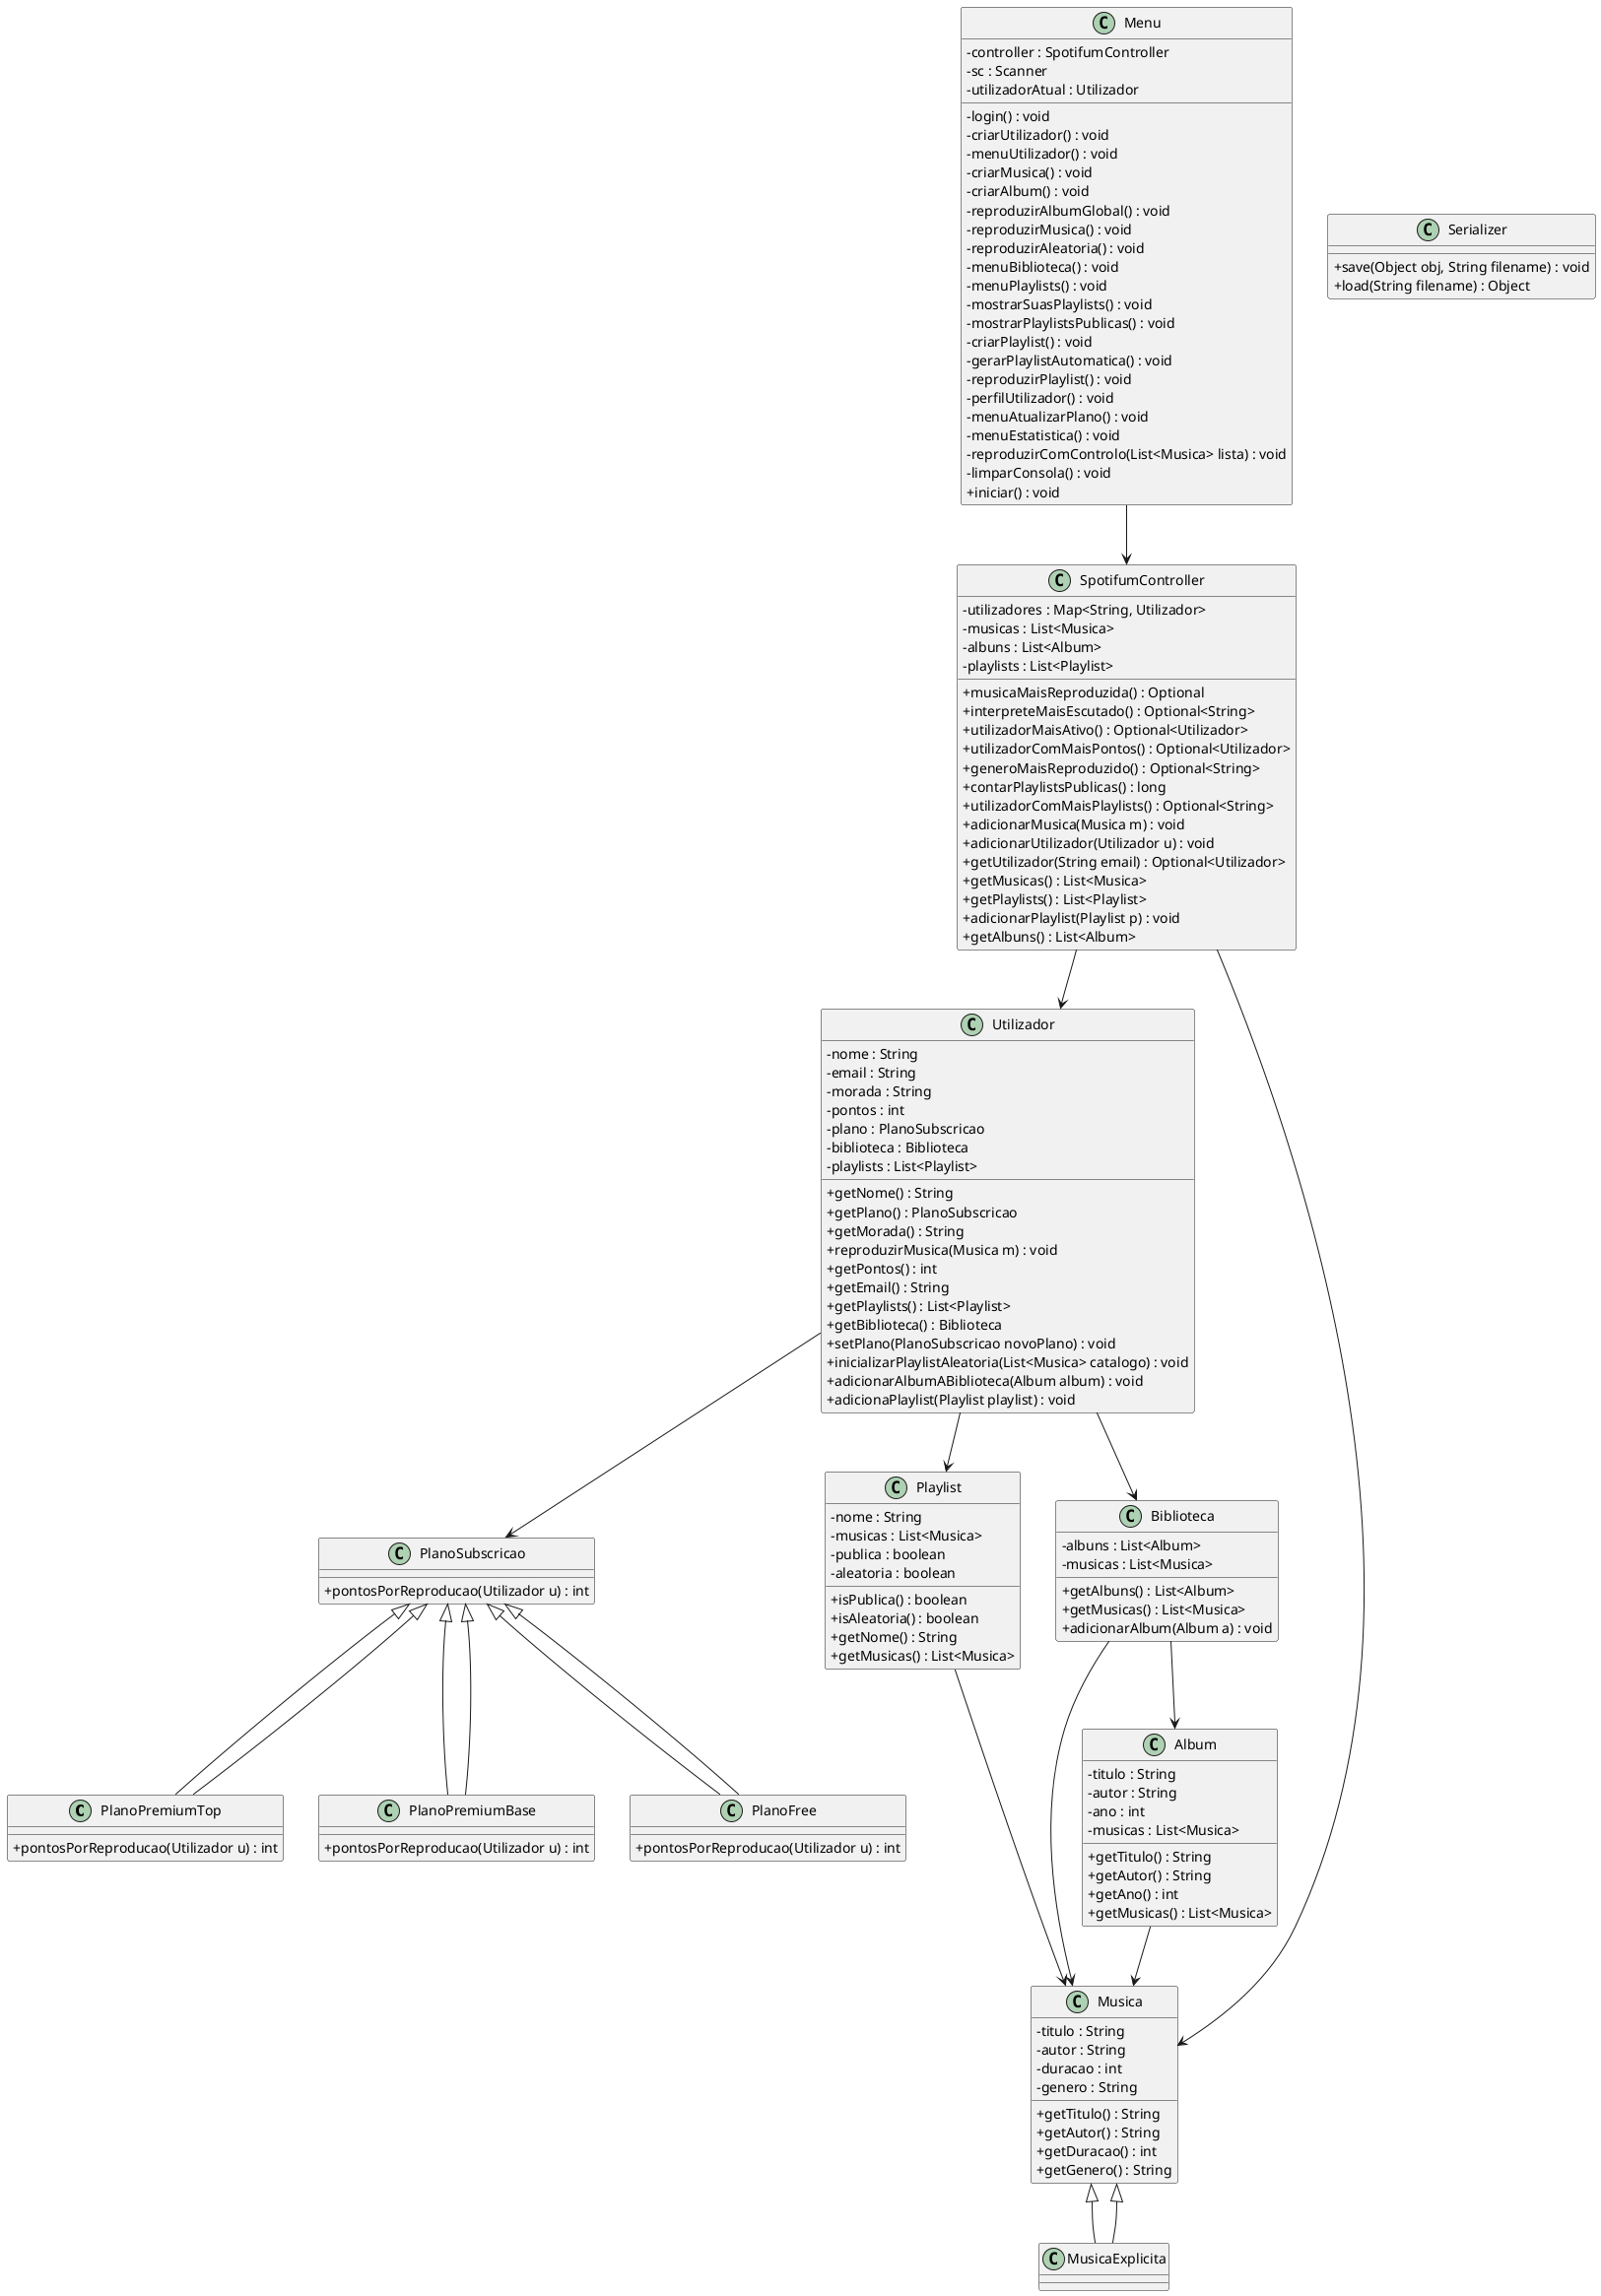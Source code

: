 @startuml diagram
skinparam classAttributeIconSize 0

class PlanoPremiumTop extends PlanoSubscricao {
    + pontosPorReproducao(Utilizador u) : int
}

class Playlist {
    - nome : String
    - musicas : List<Musica>
    - publica : boolean
    - aleatoria : boolean
    + isPublica() : boolean
    + isAleatoria() : boolean
    + getNome() : String
    + getMusicas() : List<Musica>
}

class Utilizador {
    - nome : String
    - email : String
    - morada : String
    - pontos : int
    - plano : PlanoSubscricao
    - biblioteca : Biblioteca
    - playlists : List<Playlist>
    + getNome() : String
    + getPlano() : PlanoSubscricao
    + getMorada() : String
    + reproduzirMusica(Musica m) : void
    + getPontos() : int
    + getEmail() : String
    + getPlaylists() : List<Playlist>
    + getBiblioteca() : Biblioteca
    + setPlano(PlanoSubscricao novoPlano) : void
    + inicializarPlaylistAleatoria(List<Musica> catalogo) : void
    + adicionarAlbumABiblioteca(Album album) : void
    + adicionaPlaylist(Playlist playlist) : void
}

class MusicaExplicita extends Musica {
}

class PlanoPremiumBase extends PlanoSubscricao {
    + pontosPorReproducao(Utilizador u) : int
}

class Biblioteca {
    - albuns : List<Album>
    - musicas : List<Musica>
    + getAlbuns() : List<Album>
    + getMusicas() : List<Musica>
    + adicionarAlbum(Album a) : void
}

class PlanoSubscricao {
    + pontosPorReproducao(Utilizador u) : int
}

class Album {
    - titulo : String
    - autor : String
    - ano : int
    - musicas : List<Musica>
    + getTitulo() : String
    + getAutor() : String
    + getAno() : int
    + getMusicas() : List<Musica>
}

class Musica {
    - titulo : String
    - autor : String
    - duracao : int
    - genero : String
    + getTitulo() : String
    + getAutor() : String
    + getDuracao() : int
    + getGenero() : String
}

class PlanoFree extends PlanoSubscricao {
    + pontosPorReproducao(Utilizador u) : int
}

class SpotifumController {
    - utilizadores : Map<String, Utilizador>
    - musicas : List<Musica>
    - albuns : List<Album>
    - playlists : List<Playlist>
    + musicaMaisReproduzida() : Optional
    + interpreteMaisEscutado() : Optional<String>
    + utilizadorMaisAtivo() : Optional<Utilizador>
    + utilizadorComMaisPontos() : Optional<Utilizador>
    + generoMaisReproduzido() : Optional<String>
    + contarPlaylistsPublicas() : long
    + utilizadorComMaisPlaylists() : Optional<String>
    + adicionarMusica(Musica m) : void
    + adicionarUtilizador(Utilizador u) : void
    + getUtilizador(String email) : Optional<Utilizador>
    + getMusicas() : List<Musica>
    + getPlaylists() : List<Playlist>
    + adicionarPlaylist(Playlist p) : void
    + getAlbuns() : List<Album>
}

class Menu {
    - controller : SpotifumController
    - sc : Scanner
    - utilizadorAtual : Utilizador
    - login() : void
    - criarUtilizador() : void
    - menuUtilizador() : void
    - criarMusica() : void
    - criarAlbum() : void
    - reproduzirAlbumGlobal() : void
    - reproduzirMusica() : void
    - reproduzirAleatoria() : void
    - menuBiblioteca() : void
    - menuPlaylists() : void
    - mostrarSuasPlaylists() : void
    - mostrarPlaylistsPublicas() : void
    - criarPlaylist() : void
    - gerarPlaylistAutomatica() : void
    - reproduzirPlaylist() : void
    - perfilUtilizador() : void
    - menuAtualizarPlano() : void
    - menuEstatistica() : void
    - reproduzirComControlo(List<Musica> lista) : void
    - limparConsola() : void
    + iniciar() : void
    
}

class Serializer {
    + save(Object obj, String filename) : void
    + load(String filename) : Object
}

PlanoSubscricao <|-- PlanoFree
PlanoSubscricao <|-- PlanoPremiumBase
PlanoSubscricao <|-- PlanoPremiumTop
Musica <|-- MusicaExplicita

Utilizador --> PlanoSubscricao
Utilizador --> Biblioteca
Utilizador --> Playlist
Biblioteca --> Album
Biblioteca --> Musica
Album --> Musica
Playlist --> Musica
SpotifumController --> Utilizador
SpotifumController --> Musica
Menu --> SpotifumController

@enduml

